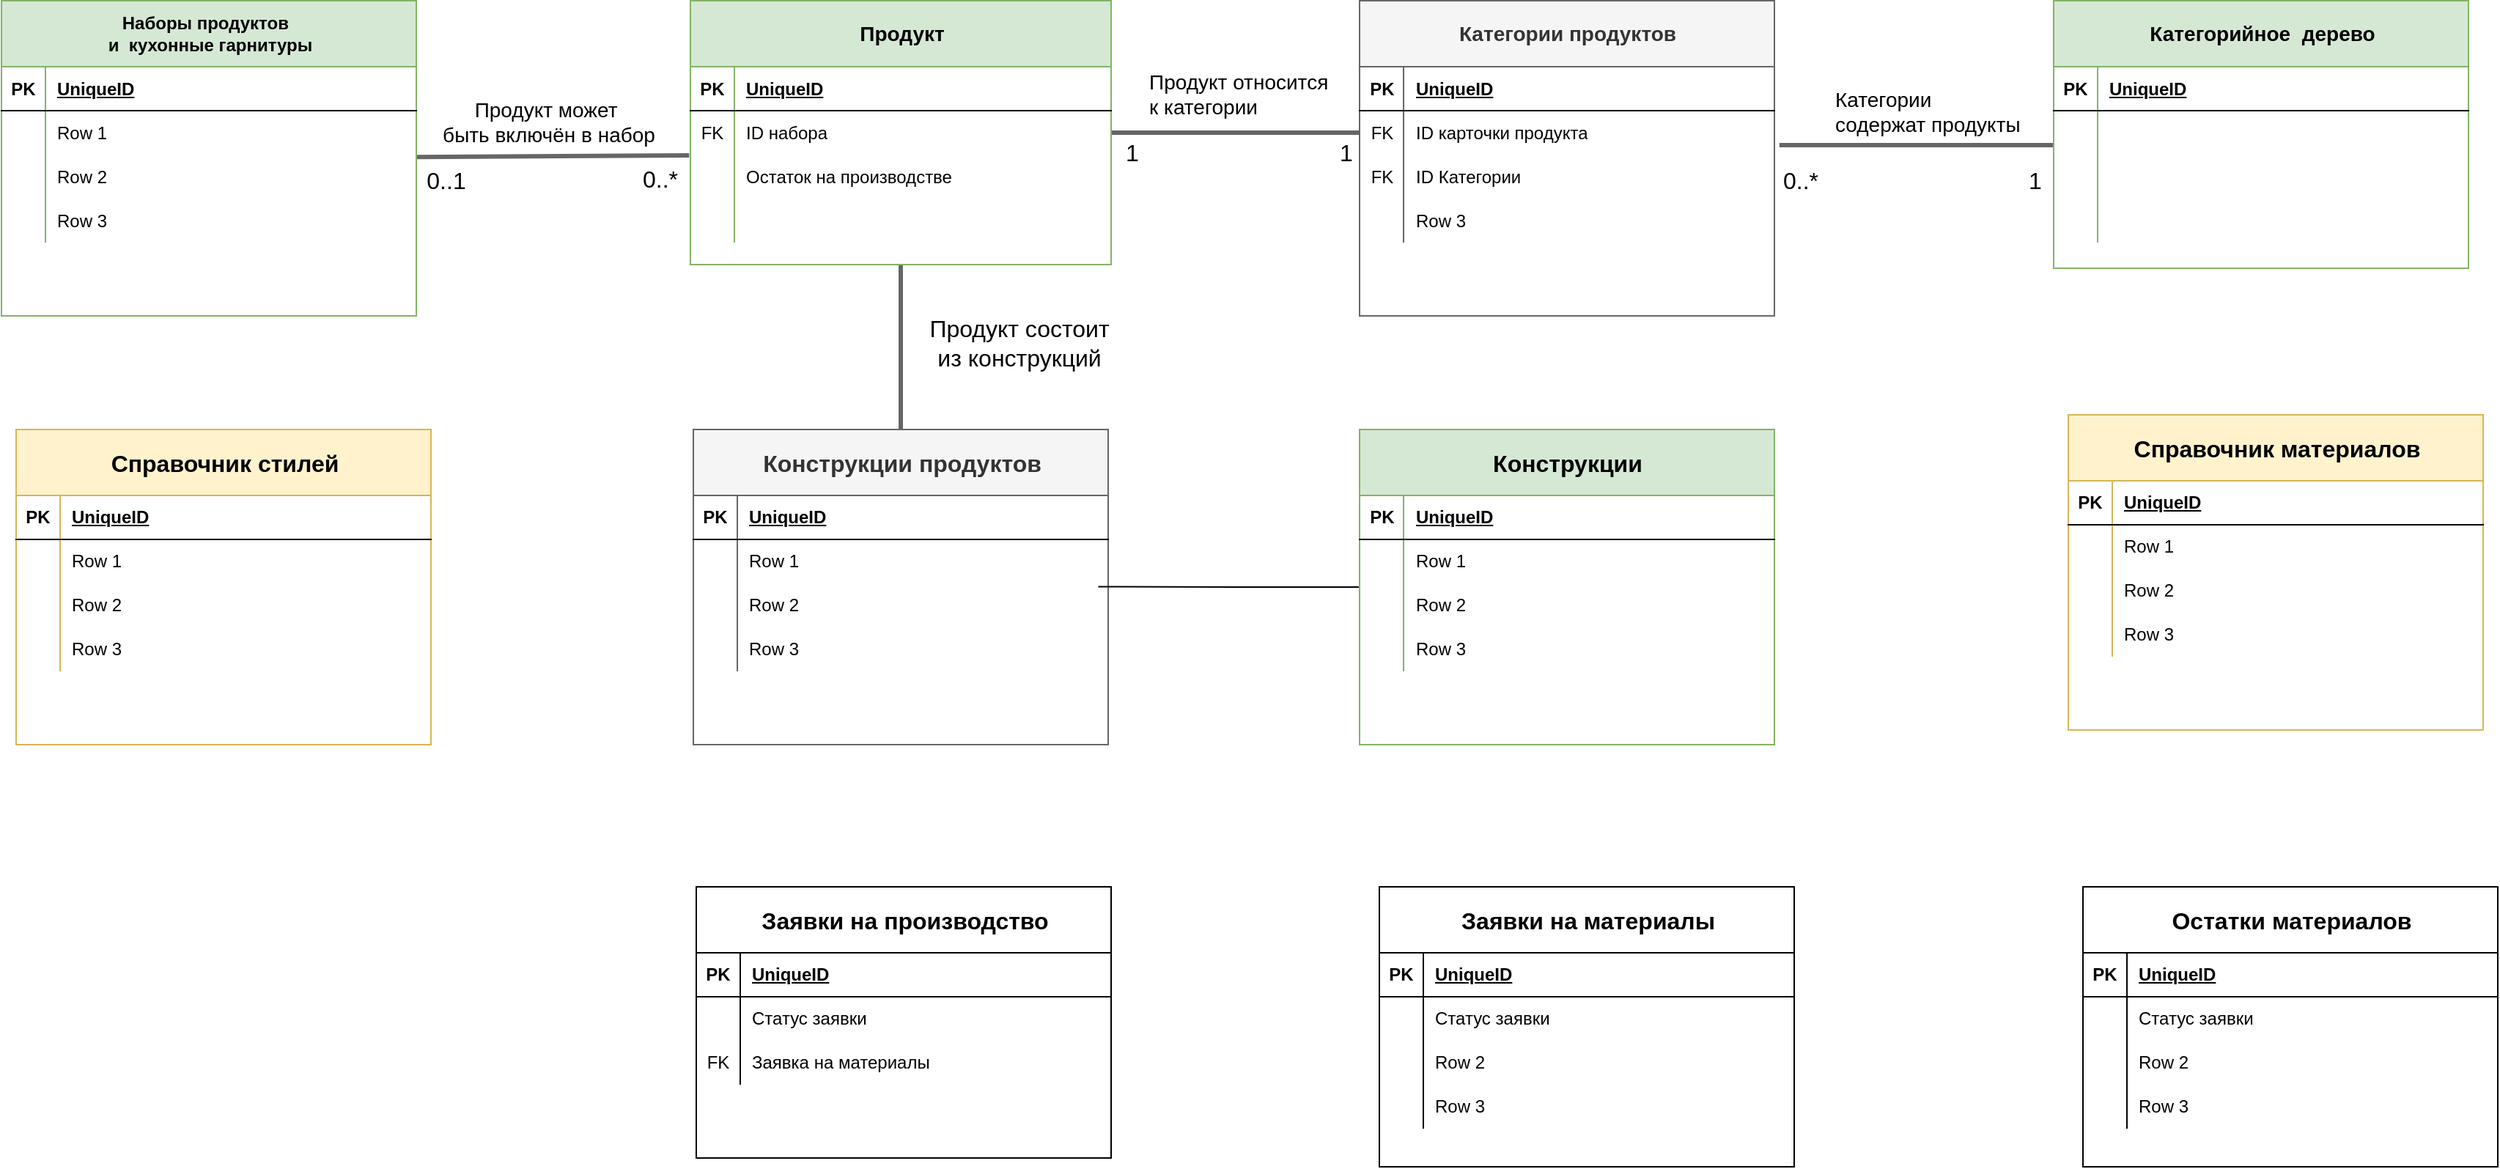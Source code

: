 <mxfile version="21.6.8" type="github">
  <diagram id="R2lEEEUBdFMjLlhIrx00" name="Page-1">
    <mxGraphModel dx="3457" dy="1396" grid="1" gridSize="10" guides="1" tooltips="1" connect="1" arrows="1" fold="1" page="1" pageScale="1" pageWidth="850" pageHeight="1100" math="0" shadow="0" extFonts="Permanent Marker^https://fonts.googleapis.com/css?family=Permanent+Marker">
      <root>
        <mxCell id="0" />
        <mxCell id="1" parent="0" />
        <mxCell id="FP4dU_uUfFyRTAYh6HJX-157" style="edgeStyle=orthogonalEdgeStyle;rounded=0;orthogonalLoop=1;jettySize=auto;html=1;entryX=0;entryY=0.5;entryDx=0;entryDy=0;strokeWidth=3;fillColor=#f5f5f5;strokeColor=#666666;endArrow=none;endFill=0;" edge="1" parent="1" source="FP4dU_uUfFyRTAYh6HJX-1" target="FP4dU_uUfFyRTAYh6HJX-70">
          <mxGeometry relative="1" as="geometry" />
        </mxCell>
        <mxCell id="FP4dU_uUfFyRTAYh6HJX-160" value="&lt;font style=&quot;font-size: 14px;&quot;&gt;Продукт относится&amp;nbsp;&lt;br&gt;к категории&lt;/font&gt;" style="edgeLabel;html=1;align=left;verticalAlign=middle;resizable=0;points=[];" vertex="1" connectable="0" parent="FP4dU_uUfFyRTAYh6HJX-157">
          <mxGeometry x="-0.288" y="4" relative="1" as="geometry">
            <mxPoint x="-37" y="-23" as="offset" />
          </mxGeometry>
        </mxCell>
        <mxCell id="FP4dU_uUfFyRTAYh6HJX-164" value="1" style="edgeLabel;html=1;align=center;verticalAlign=middle;resizable=0;points=[];fontSize=16;" vertex="1" connectable="0" parent="FP4dU_uUfFyRTAYh6HJX-157">
          <mxGeometry x="0.716" relative="1" as="geometry">
            <mxPoint x="14" y="13" as="offset" />
          </mxGeometry>
        </mxCell>
        <mxCell id="FP4dU_uUfFyRTAYh6HJX-165" value="1" style="edgeLabel;html=1;align=center;verticalAlign=middle;resizable=0;points=[];fontSize=16;" vertex="1" connectable="0" parent="FP4dU_uUfFyRTAYh6HJX-157">
          <mxGeometry x="-0.865" relative="1" as="geometry">
            <mxPoint x="2" y="13" as="offset" />
          </mxGeometry>
        </mxCell>
        <mxCell id="FP4dU_uUfFyRTAYh6HJX-163" style="edgeStyle=orthogonalEdgeStyle;rounded=0;orthogonalLoop=1;jettySize=auto;html=1;entryX=0.5;entryY=0;entryDx=0;entryDy=0;fillColor=#f5f5f5;strokeColor=#666666;strokeWidth=3;startArrow=none;startFill=0;endArrow=none;endFill=0;" edge="1" parent="1" source="FP4dU_uUfFyRTAYh6HJX-1" target="FP4dU_uUfFyRTAYh6HJX-79">
          <mxGeometry relative="1" as="geometry" />
        </mxCell>
        <mxCell id="FP4dU_uUfFyRTAYh6HJX-166" value="&lt;font style=&quot;font-size: 16px;&quot;&gt;Продукт состоит &lt;br&gt;из конструкций&lt;/font&gt;" style="edgeLabel;html=1;align=center;verticalAlign=middle;resizable=0;points=[];" vertex="1" connectable="0" parent="FP4dU_uUfFyRTAYh6HJX-163">
          <mxGeometry x="-0.067" y="2" relative="1" as="geometry">
            <mxPoint x="78" y="1" as="offset" />
          </mxGeometry>
        </mxCell>
        <mxCell id="FP4dU_uUfFyRTAYh6HJX-1" value="&lt;font style=&quot;font-size: 14px;&quot;&gt;Продукт&lt;/font&gt;" style="shape=table;startSize=45;container=1;collapsible=1;childLayout=tableLayout;fixedRows=1;rowLines=0;fontStyle=1;align=center;resizeLast=1;html=1;fillColor=#d5e8d4;strokeColor=#82b366;" vertex="1" parent="1">
          <mxGeometry x="100" y="37.5" width="287" height="180" as="geometry" />
        </mxCell>
        <mxCell id="FP4dU_uUfFyRTAYh6HJX-2" value="" style="shape=tableRow;horizontal=0;startSize=0;swimlaneHead=0;swimlaneBody=0;fillColor=none;collapsible=0;dropTarget=0;points=[[0,0.5],[1,0.5]];portConstraint=eastwest;top=0;left=0;right=0;bottom=1;" vertex="1" parent="FP4dU_uUfFyRTAYh6HJX-1">
          <mxGeometry y="45" width="287" height="30" as="geometry" />
        </mxCell>
        <mxCell id="FP4dU_uUfFyRTAYh6HJX-3" value="PK" style="shape=partialRectangle;connectable=0;fillColor=none;top=0;left=0;bottom=0;right=0;fontStyle=1;overflow=hidden;whiteSpace=wrap;html=1;" vertex="1" parent="FP4dU_uUfFyRTAYh6HJX-2">
          <mxGeometry width="30" height="30" as="geometry">
            <mxRectangle width="30" height="30" as="alternateBounds" />
          </mxGeometry>
        </mxCell>
        <mxCell id="FP4dU_uUfFyRTAYh6HJX-4" value="UniqueID" style="shape=partialRectangle;connectable=0;fillColor=none;top=0;left=0;bottom=0;right=0;align=left;spacingLeft=6;fontStyle=5;overflow=hidden;whiteSpace=wrap;html=1;" vertex="1" parent="FP4dU_uUfFyRTAYh6HJX-2">
          <mxGeometry x="30" width="257" height="30" as="geometry">
            <mxRectangle width="257" height="30" as="alternateBounds" />
          </mxGeometry>
        </mxCell>
        <mxCell id="FP4dU_uUfFyRTAYh6HJX-5" value="" style="shape=tableRow;horizontal=0;startSize=0;swimlaneHead=0;swimlaneBody=0;fillColor=none;collapsible=0;dropTarget=0;points=[[0,0.5],[1,0.5]];portConstraint=eastwest;top=0;left=0;right=0;bottom=0;" vertex="1" parent="FP4dU_uUfFyRTAYh6HJX-1">
          <mxGeometry y="75" width="287" height="30" as="geometry" />
        </mxCell>
        <mxCell id="FP4dU_uUfFyRTAYh6HJX-6" value="FK" style="shape=partialRectangle;connectable=0;fillColor=none;top=0;left=0;bottom=0;right=0;editable=1;overflow=hidden;whiteSpace=wrap;html=1;" vertex="1" parent="FP4dU_uUfFyRTAYh6HJX-5">
          <mxGeometry width="30" height="30" as="geometry">
            <mxRectangle width="30" height="30" as="alternateBounds" />
          </mxGeometry>
        </mxCell>
        <mxCell id="FP4dU_uUfFyRTAYh6HJX-7" value="ID набора" style="shape=partialRectangle;connectable=0;fillColor=none;top=0;left=0;bottom=0;right=0;align=left;spacingLeft=6;overflow=hidden;whiteSpace=wrap;html=1;" vertex="1" parent="FP4dU_uUfFyRTAYh6HJX-5">
          <mxGeometry x="30" width="257" height="30" as="geometry">
            <mxRectangle width="257" height="30" as="alternateBounds" />
          </mxGeometry>
        </mxCell>
        <mxCell id="FP4dU_uUfFyRTAYh6HJX-8" value="" style="shape=tableRow;horizontal=0;startSize=0;swimlaneHead=0;swimlaneBody=0;fillColor=none;collapsible=0;dropTarget=0;points=[[0,0.5],[1,0.5]];portConstraint=eastwest;top=0;left=0;right=0;bottom=0;" vertex="1" parent="FP4dU_uUfFyRTAYh6HJX-1">
          <mxGeometry y="105" width="287" height="30" as="geometry" />
        </mxCell>
        <mxCell id="FP4dU_uUfFyRTAYh6HJX-9" value="" style="shape=partialRectangle;connectable=0;fillColor=none;top=0;left=0;bottom=0;right=0;editable=1;overflow=hidden;whiteSpace=wrap;html=1;" vertex="1" parent="FP4dU_uUfFyRTAYh6HJX-8">
          <mxGeometry width="30" height="30" as="geometry">
            <mxRectangle width="30" height="30" as="alternateBounds" />
          </mxGeometry>
        </mxCell>
        <mxCell id="FP4dU_uUfFyRTAYh6HJX-10" value="Остаток на производстве" style="shape=partialRectangle;connectable=0;fillColor=none;top=0;left=0;bottom=0;right=0;align=left;spacingLeft=6;overflow=hidden;whiteSpace=wrap;html=1;" vertex="1" parent="FP4dU_uUfFyRTAYh6HJX-8">
          <mxGeometry x="30" width="257" height="30" as="geometry">
            <mxRectangle width="257" height="30" as="alternateBounds" />
          </mxGeometry>
        </mxCell>
        <mxCell id="FP4dU_uUfFyRTAYh6HJX-11" value="" style="shape=tableRow;horizontal=0;startSize=0;swimlaneHead=0;swimlaneBody=0;fillColor=none;collapsible=0;dropTarget=0;points=[[0,0.5],[1,0.5]];portConstraint=eastwest;top=0;left=0;right=0;bottom=0;" vertex="1" parent="FP4dU_uUfFyRTAYh6HJX-1">
          <mxGeometry y="135" width="287" height="30" as="geometry" />
        </mxCell>
        <mxCell id="FP4dU_uUfFyRTAYh6HJX-12" value="" style="shape=partialRectangle;connectable=0;fillColor=none;top=0;left=0;bottom=0;right=0;editable=1;overflow=hidden;whiteSpace=wrap;html=1;" vertex="1" parent="FP4dU_uUfFyRTAYh6HJX-11">
          <mxGeometry width="30" height="30" as="geometry">
            <mxRectangle width="30" height="30" as="alternateBounds" />
          </mxGeometry>
        </mxCell>
        <mxCell id="FP4dU_uUfFyRTAYh6HJX-13" value="" style="shape=partialRectangle;connectable=0;fillColor=none;top=0;left=0;bottom=0;right=0;align=left;spacingLeft=6;overflow=hidden;whiteSpace=wrap;html=1;" vertex="1" parent="FP4dU_uUfFyRTAYh6HJX-11">
          <mxGeometry x="30" width="257" height="30" as="geometry">
            <mxRectangle width="257" height="30" as="alternateBounds" />
          </mxGeometry>
        </mxCell>
        <mxCell id="FP4dU_uUfFyRTAYh6HJX-161" style="rounded=0;orthogonalLoop=1;jettySize=auto;html=1;entryX=-0.003;entryY=1.017;entryDx=0;entryDy=0;entryPerimeter=0;startArrow=none;startFill=0;endArrow=none;endFill=0;strokeWidth=3;fillColor=#f5f5f5;strokeColor=#666666;" edge="1" parent="1" source="FP4dU_uUfFyRTAYh6HJX-14" target="FP4dU_uUfFyRTAYh6HJX-5">
          <mxGeometry relative="1" as="geometry" />
        </mxCell>
        <mxCell id="FP4dU_uUfFyRTAYh6HJX-162" value="&lt;font style=&quot;font-size: 14px;&quot;&gt;Продукт может&amp;nbsp;&lt;br&gt;быть включён в набор&lt;/font&gt;" style="edgeLabel;html=1;align=center;verticalAlign=middle;resizable=0;points=[];" vertex="1" connectable="0" parent="FP4dU_uUfFyRTAYh6HJX-161">
          <mxGeometry x="-0.142" y="2" relative="1" as="geometry">
            <mxPoint x="10" y="-22" as="offset" />
          </mxGeometry>
        </mxCell>
        <mxCell id="FP4dU_uUfFyRTAYh6HJX-167" value="&lt;font style=&quot;font-size: 16px;&quot;&gt;0..*&lt;/font&gt;" style="edgeLabel;html=1;align=center;verticalAlign=middle;resizable=0;points=[];" vertex="1" connectable="0" parent="FP4dU_uUfFyRTAYh6HJX-161">
          <mxGeometry x="0.805" y="-2" relative="1" as="geometry">
            <mxPoint x="-2" y="14" as="offset" />
          </mxGeometry>
        </mxCell>
        <mxCell id="FP4dU_uUfFyRTAYh6HJX-168" value="0..1" style="edgeLabel;html=1;align=center;verticalAlign=middle;resizable=0;points=[];fontSize=16;" vertex="1" connectable="0" parent="FP4dU_uUfFyRTAYh6HJX-161">
          <mxGeometry x="-0.828" y="-2" relative="1" as="geometry">
            <mxPoint x="4" y="14" as="offset" />
          </mxGeometry>
        </mxCell>
        <mxCell id="FP4dU_uUfFyRTAYh6HJX-14" value="&lt;font style=&quot;font-size: 12px;&quot;&gt;Наборы продуктов&amp;nbsp;&amp;nbsp;&lt;br&gt;и&amp;nbsp; кухонные гарнитуры&lt;/font&gt;" style="shape=table;startSize=45;container=1;collapsible=1;childLayout=tableLayout;fixedRows=1;rowLines=0;fontStyle=1;align=center;resizeLast=1;html=1;fillColor=#d5e8d4;strokeColor=#82b366;" vertex="1" parent="1">
          <mxGeometry x="-370" y="37.5" width="283" height="215" as="geometry" />
        </mxCell>
        <mxCell id="FP4dU_uUfFyRTAYh6HJX-15" value="" style="shape=tableRow;horizontal=0;startSize=0;swimlaneHead=0;swimlaneBody=0;fillColor=none;collapsible=0;dropTarget=0;points=[[0,0.5],[1,0.5]];portConstraint=eastwest;top=0;left=0;right=0;bottom=1;" vertex="1" parent="FP4dU_uUfFyRTAYh6HJX-14">
          <mxGeometry y="45" width="283" height="30" as="geometry" />
        </mxCell>
        <mxCell id="FP4dU_uUfFyRTAYh6HJX-16" value="PK" style="shape=partialRectangle;connectable=0;fillColor=none;top=0;left=0;bottom=0;right=0;fontStyle=1;overflow=hidden;whiteSpace=wrap;html=1;" vertex="1" parent="FP4dU_uUfFyRTAYh6HJX-15">
          <mxGeometry width="30" height="30" as="geometry">
            <mxRectangle width="30" height="30" as="alternateBounds" />
          </mxGeometry>
        </mxCell>
        <mxCell id="FP4dU_uUfFyRTAYh6HJX-17" value="UniqueID" style="shape=partialRectangle;connectable=0;fillColor=none;top=0;left=0;bottom=0;right=0;align=left;spacingLeft=6;fontStyle=5;overflow=hidden;whiteSpace=wrap;html=1;" vertex="1" parent="FP4dU_uUfFyRTAYh6HJX-15">
          <mxGeometry x="30" width="253" height="30" as="geometry">
            <mxRectangle width="253" height="30" as="alternateBounds" />
          </mxGeometry>
        </mxCell>
        <mxCell id="FP4dU_uUfFyRTAYh6HJX-18" value="" style="shape=tableRow;horizontal=0;startSize=0;swimlaneHead=0;swimlaneBody=0;fillColor=none;collapsible=0;dropTarget=0;points=[[0,0.5],[1,0.5]];portConstraint=eastwest;top=0;left=0;right=0;bottom=0;" vertex="1" parent="FP4dU_uUfFyRTAYh6HJX-14">
          <mxGeometry y="75" width="283" height="30" as="geometry" />
        </mxCell>
        <mxCell id="FP4dU_uUfFyRTAYh6HJX-19" value="" style="shape=partialRectangle;connectable=0;fillColor=none;top=0;left=0;bottom=0;right=0;editable=1;overflow=hidden;whiteSpace=wrap;html=1;" vertex="1" parent="FP4dU_uUfFyRTAYh6HJX-18">
          <mxGeometry width="30" height="30" as="geometry">
            <mxRectangle width="30" height="30" as="alternateBounds" />
          </mxGeometry>
        </mxCell>
        <mxCell id="FP4dU_uUfFyRTAYh6HJX-20" value="Row 1" style="shape=partialRectangle;connectable=0;fillColor=none;top=0;left=0;bottom=0;right=0;align=left;spacingLeft=6;overflow=hidden;whiteSpace=wrap;html=1;" vertex="1" parent="FP4dU_uUfFyRTAYh6HJX-18">
          <mxGeometry x="30" width="253" height="30" as="geometry">
            <mxRectangle width="253" height="30" as="alternateBounds" />
          </mxGeometry>
        </mxCell>
        <mxCell id="FP4dU_uUfFyRTAYh6HJX-21" value="" style="shape=tableRow;horizontal=0;startSize=0;swimlaneHead=0;swimlaneBody=0;fillColor=none;collapsible=0;dropTarget=0;points=[[0,0.5],[1,0.5]];portConstraint=eastwest;top=0;left=0;right=0;bottom=0;" vertex="1" parent="FP4dU_uUfFyRTAYh6HJX-14">
          <mxGeometry y="105" width="283" height="30" as="geometry" />
        </mxCell>
        <mxCell id="FP4dU_uUfFyRTAYh6HJX-22" value="" style="shape=partialRectangle;connectable=0;fillColor=none;top=0;left=0;bottom=0;right=0;editable=1;overflow=hidden;whiteSpace=wrap;html=1;" vertex="1" parent="FP4dU_uUfFyRTAYh6HJX-21">
          <mxGeometry width="30" height="30" as="geometry">
            <mxRectangle width="30" height="30" as="alternateBounds" />
          </mxGeometry>
        </mxCell>
        <mxCell id="FP4dU_uUfFyRTAYh6HJX-23" value="Row 2" style="shape=partialRectangle;connectable=0;fillColor=none;top=0;left=0;bottom=0;right=0;align=left;spacingLeft=6;overflow=hidden;whiteSpace=wrap;html=1;" vertex="1" parent="FP4dU_uUfFyRTAYh6HJX-21">
          <mxGeometry x="30" width="253" height="30" as="geometry">
            <mxRectangle width="253" height="30" as="alternateBounds" />
          </mxGeometry>
        </mxCell>
        <mxCell id="FP4dU_uUfFyRTAYh6HJX-24" value="" style="shape=tableRow;horizontal=0;startSize=0;swimlaneHead=0;swimlaneBody=0;fillColor=none;collapsible=0;dropTarget=0;points=[[0,0.5],[1,0.5]];portConstraint=eastwest;top=0;left=0;right=0;bottom=0;" vertex="1" parent="FP4dU_uUfFyRTAYh6HJX-14">
          <mxGeometry y="135" width="283" height="30" as="geometry" />
        </mxCell>
        <mxCell id="FP4dU_uUfFyRTAYh6HJX-25" value="" style="shape=partialRectangle;connectable=0;fillColor=none;top=0;left=0;bottom=0;right=0;editable=1;overflow=hidden;whiteSpace=wrap;html=1;" vertex="1" parent="FP4dU_uUfFyRTAYh6HJX-24">
          <mxGeometry width="30" height="30" as="geometry">
            <mxRectangle width="30" height="30" as="alternateBounds" />
          </mxGeometry>
        </mxCell>
        <mxCell id="FP4dU_uUfFyRTAYh6HJX-26" value="Row 3" style="shape=partialRectangle;connectable=0;fillColor=none;top=0;left=0;bottom=0;right=0;align=left;spacingLeft=6;overflow=hidden;whiteSpace=wrap;html=1;" vertex="1" parent="FP4dU_uUfFyRTAYh6HJX-24">
          <mxGeometry x="30" width="253" height="30" as="geometry">
            <mxRectangle width="253" height="30" as="alternateBounds" />
          </mxGeometry>
        </mxCell>
        <mxCell id="FP4dU_uUfFyRTAYh6HJX-40" value="&lt;span style=&quot;font-size: 16px;&quot;&gt;Справочник стилей&lt;/span&gt;" style="shape=table;startSize=45;container=1;collapsible=1;childLayout=tableLayout;fixedRows=1;rowLines=0;fontStyle=1;align=center;resizeLast=1;html=1;fillColor=#fff2cc;strokeColor=#d6b656;" vertex="1" parent="1">
          <mxGeometry x="-360" y="330" width="283" height="215" as="geometry" />
        </mxCell>
        <mxCell id="FP4dU_uUfFyRTAYh6HJX-41" value="" style="shape=tableRow;horizontal=0;startSize=0;swimlaneHead=0;swimlaneBody=0;fillColor=none;collapsible=0;dropTarget=0;points=[[0,0.5],[1,0.5]];portConstraint=eastwest;top=0;left=0;right=0;bottom=1;" vertex="1" parent="FP4dU_uUfFyRTAYh6HJX-40">
          <mxGeometry y="45" width="283" height="30" as="geometry" />
        </mxCell>
        <mxCell id="FP4dU_uUfFyRTAYh6HJX-42" value="PK" style="shape=partialRectangle;connectable=0;fillColor=none;top=0;left=0;bottom=0;right=0;fontStyle=1;overflow=hidden;whiteSpace=wrap;html=1;" vertex="1" parent="FP4dU_uUfFyRTAYh6HJX-41">
          <mxGeometry width="30" height="30" as="geometry">
            <mxRectangle width="30" height="30" as="alternateBounds" />
          </mxGeometry>
        </mxCell>
        <mxCell id="FP4dU_uUfFyRTAYh6HJX-43" value="UniqueID" style="shape=partialRectangle;connectable=0;fillColor=none;top=0;left=0;bottom=0;right=0;align=left;spacingLeft=6;fontStyle=5;overflow=hidden;whiteSpace=wrap;html=1;" vertex="1" parent="FP4dU_uUfFyRTAYh6HJX-41">
          <mxGeometry x="30" width="253" height="30" as="geometry">
            <mxRectangle width="253" height="30" as="alternateBounds" />
          </mxGeometry>
        </mxCell>
        <mxCell id="FP4dU_uUfFyRTAYh6HJX-44" value="" style="shape=tableRow;horizontal=0;startSize=0;swimlaneHead=0;swimlaneBody=0;fillColor=none;collapsible=0;dropTarget=0;points=[[0,0.5],[1,0.5]];portConstraint=eastwest;top=0;left=0;right=0;bottom=0;" vertex="1" parent="FP4dU_uUfFyRTAYh6HJX-40">
          <mxGeometry y="75" width="283" height="30" as="geometry" />
        </mxCell>
        <mxCell id="FP4dU_uUfFyRTAYh6HJX-45" value="" style="shape=partialRectangle;connectable=0;fillColor=none;top=0;left=0;bottom=0;right=0;editable=1;overflow=hidden;whiteSpace=wrap;html=1;" vertex="1" parent="FP4dU_uUfFyRTAYh6HJX-44">
          <mxGeometry width="30" height="30" as="geometry">
            <mxRectangle width="30" height="30" as="alternateBounds" />
          </mxGeometry>
        </mxCell>
        <mxCell id="FP4dU_uUfFyRTAYh6HJX-46" value="Row 1" style="shape=partialRectangle;connectable=0;fillColor=none;top=0;left=0;bottom=0;right=0;align=left;spacingLeft=6;overflow=hidden;whiteSpace=wrap;html=1;" vertex="1" parent="FP4dU_uUfFyRTAYh6HJX-44">
          <mxGeometry x="30" width="253" height="30" as="geometry">
            <mxRectangle width="253" height="30" as="alternateBounds" />
          </mxGeometry>
        </mxCell>
        <mxCell id="FP4dU_uUfFyRTAYh6HJX-47" value="" style="shape=tableRow;horizontal=0;startSize=0;swimlaneHead=0;swimlaneBody=0;fillColor=none;collapsible=0;dropTarget=0;points=[[0,0.5],[1,0.5]];portConstraint=eastwest;top=0;left=0;right=0;bottom=0;" vertex="1" parent="FP4dU_uUfFyRTAYh6HJX-40">
          <mxGeometry y="105" width="283" height="30" as="geometry" />
        </mxCell>
        <mxCell id="FP4dU_uUfFyRTAYh6HJX-48" value="" style="shape=partialRectangle;connectable=0;fillColor=none;top=0;left=0;bottom=0;right=0;editable=1;overflow=hidden;whiteSpace=wrap;html=1;" vertex="1" parent="FP4dU_uUfFyRTAYh6HJX-47">
          <mxGeometry width="30" height="30" as="geometry">
            <mxRectangle width="30" height="30" as="alternateBounds" />
          </mxGeometry>
        </mxCell>
        <mxCell id="FP4dU_uUfFyRTAYh6HJX-49" value="Row 2" style="shape=partialRectangle;connectable=0;fillColor=none;top=0;left=0;bottom=0;right=0;align=left;spacingLeft=6;overflow=hidden;whiteSpace=wrap;html=1;" vertex="1" parent="FP4dU_uUfFyRTAYh6HJX-47">
          <mxGeometry x="30" width="253" height="30" as="geometry">
            <mxRectangle width="253" height="30" as="alternateBounds" />
          </mxGeometry>
        </mxCell>
        <mxCell id="FP4dU_uUfFyRTAYh6HJX-50" value="" style="shape=tableRow;horizontal=0;startSize=0;swimlaneHead=0;swimlaneBody=0;fillColor=none;collapsible=0;dropTarget=0;points=[[0,0.5],[1,0.5]];portConstraint=eastwest;top=0;left=0;right=0;bottom=0;" vertex="1" parent="FP4dU_uUfFyRTAYh6HJX-40">
          <mxGeometry y="135" width="283" height="30" as="geometry" />
        </mxCell>
        <mxCell id="FP4dU_uUfFyRTAYh6HJX-51" value="" style="shape=partialRectangle;connectable=0;fillColor=none;top=0;left=0;bottom=0;right=0;editable=1;overflow=hidden;whiteSpace=wrap;html=1;" vertex="1" parent="FP4dU_uUfFyRTAYh6HJX-50">
          <mxGeometry width="30" height="30" as="geometry">
            <mxRectangle width="30" height="30" as="alternateBounds" />
          </mxGeometry>
        </mxCell>
        <mxCell id="FP4dU_uUfFyRTAYh6HJX-52" value="Row 3" style="shape=partialRectangle;connectable=0;fillColor=none;top=0;left=0;bottom=0;right=0;align=left;spacingLeft=6;overflow=hidden;whiteSpace=wrap;html=1;" vertex="1" parent="FP4dU_uUfFyRTAYh6HJX-50">
          <mxGeometry x="30" width="253" height="30" as="geometry">
            <mxRectangle width="253" height="30" as="alternateBounds" />
          </mxGeometry>
        </mxCell>
        <mxCell id="FP4dU_uUfFyRTAYh6HJX-158" style="edgeStyle=orthogonalEdgeStyle;rounded=0;orthogonalLoop=1;jettySize=auto;html=1;entryX=1.012;entryY=0.783;entryDx=0;entryDy=0;entryPerimeter=0;strokeWidth=3;fillColor=#f5f5f5;strokeColor=#666666;endArrow=none;endFill=0;" edge="1" parent="1" source="FP4dU_uUfFyRTAYh6HJX-53" target="FP4dU_uUfFyRTAYh6HJX-70">
          <mxGeometry relative="1" as="geometry">
            <Array as="points">
              <mxPoint x="980" y="136" />
              <mxPoint x="980" y="136" />
            </Array>
          </mxGeometry>
        </mxCell>
        <mxCell id="FP4dU_uUfFyRTAYh6HJX-159" value="&lt;font style=&quot;font-size: 14px;&quot;&gt;Категории &lt;br&gt;содержат продукты&lt;/font&gt;" style="edgeLabel;html=1;align=left;verticalAlign=middle;resizable=0;points=[];" vertex="1" connectable="0" parent="FP4dU_uUfFyRTAYh6HJX-158">
          <mxGeometry x="0.161" y="-2" relative="1" as="geometry">
            <mxPoint x="-43" y="-21" as="offset" />
          </mxGeometry>
        </mxCell>
        <mxCell id="FP4dU_uUfFyRTAYh6HJX-169" value="0..*" style="edgeLabel;html=1;align=center;verticalAlign=middle;resizable=0;points=[];fontSize=16;" vertex="1" connectable="0" parent="FP4dU_uUfFyRTAYh6HJX-158">
          <mxGeometry x="0.878" relative="1" as="geometry">
            <mxPoint x="2" y="24" as="offset" />
          </mxGeometry>
        </mxCell>
        <mxCell id="FP4dU_uUfFyRTAYh6HJX-170" value="1" style="edgeLabel;html=1;align=center;verticalAlign=middle;resizable=0;points=[];fontSize=16;" vertex="1" connectable="0" parent="FP4dU_uUfFyRTAYh6HJX-158">
          <mxGeometry x="-0.773" relative="1" as="geometry">
            <mxPoint x="8" y="24" as="offset" />
          </mxGeometry>
        </mxCell>
        <mxCell id="FP4dU_uUfFyRTAYh6HJX-53" value="&lt;font style=&quot;font-size: 14px;&quot;&gt;Категорийное&amp;nbsp;&amp;nbsp;дерево&lt;/font&gt;" style="shape=table;startSize=45;container=1;collapsible=1;childLayout=tableLayout;fixedRows=1;rowLines=0;fontStyle=1;align=center;resizeLast=1;html=1;fillColor=#d5e8d4;strokeColor=#82b366;" vertex="1" parent="1">
          <mxGeometry x="1030" y="37.5" width="283" height="182.5" as="geometry" />
        </mxCell>
        <mxCell id="FP4dU_uUfFyRTAYh6HJX-54" value="" style="shape=tableRow;horizontal=0;startSize=0;swimlaneHead=0;swimlaneBody=0;fillColor=none;collapsible=0;dropTarget=0;points=[[0,0.5],[1,0.5]];portConstraint=eastwest;top=0;left=0;right=0;bottom=1;" vertex="1" parent="FP4dU_uUfFyRTAYh6HJX-53">
          <mxGeometry y="45" width="283" height="30" as="geometry" />
        </mxCell>
        <mxCell id="FP4dU_uUfFyRTAYh6HJX-55" value="PK" style="shape=partialRectangle;connectable=0;fillColor=none;top=0;left=0;bottom=0;right=0;fontStyle=1;overflow=hidden;whiteSpace=wrap;html=1;" vertex="1" parent="FP4dU_uUfFyRTAYh6HJX-54">
          <mxGeometry width="30" height="30" as="geometry">
            <mxRectangle width="30" height="30" as="alternateBounds" />
          </mxGeometry>
        </mxCell>
        <mxCell id="FP4dU_uUfFyRTAYh6HJX-56" value="UniqueID" style="shape=partialRectangle;connectable=0;fillColor=none;top=0;left=0;bottom=0;right=0;align=left;spacingLeft=6;fontStyle=5;overflow=hidden;whiteSpace=wrap;html=1;" vertex="1" parent="FP4dU_uUfFyRTAYh6HJX-54">
          <mxGeometry x="30" width="253" height="30" as="geometry">
            <mxRectangle width="253" height="30" as="alternateBounds" />
          </mxGeometry>
        </mxCell>
        <mxCell id="FP4dU_uUfFyRTAYh6HJX-57" value="" style="shape=tableRow;horizontal=0;startSize=0;swimlaneHead=0;swimlaneBody=0;fillColor=none;collapsible=0;dropTarget=0;points=[[0,0.5],[1,0.5]];portConstraint=eastwest;top=0;left=0;right=0;bottom=0;" vertex="1" parent="FP4dU_uUfFyRTAYh6HJX-53">
          <mxGeometry y="75" width="283" height="30" as="geometry" />
        </mxCell>
        <mxCell id="FP4dU_uUfFyRTAYh6HJX-58" value="" style="shape=partialRectangle;connectable=0;fillColor=none;top=0;left=0;bottom=0;right=0;editable=1;overflow=hidden;whiteSpace=wrap;html=1;" vertex="1" parent="FP4dU_uUfFyRTAYh6HJX-57">
          <mxGeometry width="30" height="30" as="geometry">
            <mxRectangle width="30" height="30" as="alternateBounds" />
          </mxGeometry>
        </mxCell>
        <mxCell id="FP4dU_uUfFyRTAYh6HJX-59" value="" style="shape=partialRectangle;connectable=0;fillColor=none;top=0;left=0;bottom=0;right=0;align=left;spacingLeft=6;overflow=hidden;whiteSpace=wrap;html=1;" vertex="1" parent="FP4dU_uUfFyRTAYh6HJX-57">
          <mxGeometry x="30" width="253" height="30" as="geometry">
            <mxRectangle width="253" height="30" as="alternateBounds" />
          </mxGeometry>
        </mxCell>
        <mxCell id="FP4dU_uUfFyRTAYh6HJX-60" value="" style="shape=tableRow;horizontal=0;startSize=0;swimlaneHead=0;swimlaneBody=0;fillColor=none;collapsible=0;dropTarget=0;points=[[0,0.5],[1,0.5]];portConstraint=eastwest;top=0;left=0;right=0;bottom=0;" vertex="1" parent="FP4dU_uUfFyRTAYh6HJX-53">
          <mxGeometry y="105" width="283" height="30" as="geometry" />
        </mxCell>
        <mxCell id="FP4dU_uUfFyRTAYh6HJX-61" value="" style="shape=partialRectangle;connectable=0;fillColor=none;top=0;left=0;bottom=0;right=0;editable=1;overflow=hidden;whiteSpace=wrap;html=1;" vertex="1" parent="FP4dU_uUfFyRTAYh6HJX-60">
          <mxGeometry width="30" height="30" as="geometry">
            <mxRectangle width="30" height="30" as="alternateBounds" />
          </mxGeometry>
        </mxCell>
        <mxCell id="FP4dU_uUfFyRTAYh6HJX-62" value="" style="shape=partialRectangle;connectable=0;fillColor=none;top=0;left=0;bottom=0;right=0;align=left;spacingLeft=6;overflow=hidden;whiteSpace=wrap;html=1;" vertex="1" parent="FP4dU_uUfFyRTAYh6HJX-60">
          <mxGeometry x="30" width="253" height="30" as="geometry">
            <mxRectangle width="253" height="30" as="alternateBounds" />
          </mxGeometry>
        </mxCell>
        <mxCell id="FP4dU_uUfFyRTAYh6HJX-63" value="" style="shape=tableRow;horizontal=0;startSize=0;swimlaneHead=0;swimlaneBody=0;fillColor=none;collapsible=0;dropTarget=0;points=[[0,0.5],[1,0.5]];portConstraint=eastwest;top=0;left=0;right=0;bottom=0;" vertex="1" parent="FP4dU_uUfFyRTAYh6HJX-53">
          <mxGeometry y="135" width="283" height="30" as="geometry" />
        </mxCell>
        <mxCell id="FP4dU_uUfFyRTAYh6HJX-64" value="" style="shape=partialRectangle;connectable=0;fillColor=none;top=0;left=0;bottom=0;right=0;editable=1;overflow=hidden;whiteSpace=wrap;html=1;" vertex="1" parent="FP4dU_uUfFyRTAYh6HJX-63">
          <mxGeometry width="30" height="30" as="geometry">
            <mxRectangle width="30" height="30" as="alternateBounds" />
          </mxGeometry>
        </mxCell>
        <mxCell id="FP4dU_uUfFyRTAYh6HJX-65" value="" style="shape=partialRectangle;connectable=0;fillColor=none;top=0;left=0;bottom=0;right=0;align=left;spacingLeft=6;overflow=hidden;whiteSpace=wrap;html=1;" vertex="1" parent="FP4dU_uUfFyRTAYh6HJX-63">
          <mxGeometry x="30" width="253" height="30" as="geometry">
            <mxRectangle width="253" height="30" as="alternateBounds" />
          </mxGeometry>
        </mxCell>
        <mxCell id="FP4dU_uUfFyRTAYh6HJX-66" value="&lt;font style=&quot;font-size: 14px;&quot;&gt;Категории продуктов&lt;/font&gt;" style="shape=table;startSize=45;container=1;collapsible=1;childLayout=tableLayout;fixedRows=1;rowLines=0;fontStyle=1;align=center;resizeLast=1;html=1;fillColor=#f5f5f5;fontColor=#333333;strokeColor=#666666;" vertex="1" parent="1">
          <mxGeometry x="556.5" y="37.5" width="283" height="215" as="geometry" />
        </mxCell>
        <mxCell id="FP4dU_uUfFyRTAYh6HJX-67" value="" style="shape=tableRow;horizontal=0;startSize=0;swimlaneHead=0;swimlaneBody=0;fillColor=none;collapsible=0;dropTarget=0;points=[[0,0.5],[1,0.5]];portConstraint=eastwest;top=0;left=0;right=0;bottom=1;" vertex="1" parent="FP4dU_uUfFyRTAYh6HJX-66">
          <mxGeometry y="45" width="283" height="30" as="geometry" />
        </mxCell>
        <mxCell id="FP4dU_uUfFyRTAYh6HJX-68" value="PK" style="shape=partialRectangle;connectable=0;fillColor=none;top=0;left=0;bottom=0;right=0;fontStyle=1;overflow=hidden;whiteSpace=wrap;html=1;" vertex="1" parent="FP4dU_uUfFyRTAYh6HJX-67">
          <mxGeometry width="30" height="30" as="geometry">
            <mxRectangle width="30" height="30" as="alternateBounds" />
          </mxGeometry>
        </mxCell>
        <mxCell id="FP4dU_uUfFyRTAYh6HJX-69" value="UniqueID" style="shape=partialRectangle;connectable=0;fillColor=none;top=0;left=0;bottom=0;right=0;align=left;spacingLeft=6;fontStyle=5;overflow=hidden;whiteSpace=wrap;html=1;" vertex="1" parent="FP4dU_uUfFyRTAYh6HJX-67">
          <mxGeometry x="30" width="253" height="30" as="geometry">
            <mxRectangle width="253" height="30" as="alternateBounds" />
          </mxGeometry>
        </mxCell>
        <mxCell id="FP4dU_uUfFyRTAYh6HJX-70" value="" style="shape=tableRow;horizontal=0;startSize=0;swimlaneHead=0;swimlaneBody=0;fillColor=none;collapsible=0;dropTarget=0;points=[[0,0.5],[1,0.5]];portConstraint=eastwest;top=0;left=0;right=0;bottom=0;" vertex="1" parent="FP4dU_uUfFyRTAYh6HJX-66">
          <mxGeometry y="75" width="283" height="30" as="geometry" />
        </mxCell>
        <mxCell id="FP4dU_uUfFyRTAYh6HJX-71" value="FK" style="shape=partialRectangle;connectable=0;fillColor=none;top=0;left=0;bottom=0;right=0;editable=1;overflow=hidden;whiteSpace=wrap;html=1;" vertex="1" parent="FP4dU_uUfFyRTAYh6HJX-70">
          <mxGeometry width="30" height="30" as="geometry">
            <mxRectangle width="30" height="30" as="alternateBounds" />
          </mxGeometry>
        </mxCell>
        <mxCell id="FP4dU_uUfFyRTAYh6HJX-72" value="ID карточки продукта" style="shape=partialRectangle;connectable=0;fillColor=none;top=0;left=0;bottom=0;right=0;align=left;spacingLeft=6;overflow=hidden;whiteSpace=wrap;html=1;" vertex="1" parent="FP4dU_uUfFyRTAYh6HJX-70">
          <mxGeometry x="30" width="253" height="30" as="geometry">
            <mxRectangle width="253" height="30" as="alternateBounds" />
          </mxGeometry>
        </mxCell>
        <mxCell id="FP4dU_uUfFyRTAYh6HJX-73" value="" style="shape=tableRow;horizontal=0;startSize=0;swimlaneHead=0;swimlaneBody=0;fillColor=none;collapsible=0;dropTarget=0;points=[[0,0.5],[1,0.5]];portConstraint=eastwest;top=0;left=0;right=0;bottom=0;" vertex="1" parent="FP4dU_uUfFyRTAYh6HJX-66">
          <mxGeometry y="105" width="283" height="30" as="geometry" />
        </mxCell>
        <mxCell id="FP4dU_uUfFyRTAYh6HJX-74" value="FK" style="shape=partialRectangle;connectable=0;fillColor=none;top=0;left=0;bottom=0;right=0;editable=1;overflow=hidden;whiteSpace=wrap;html=1;" vertex="1" parent="FP4dU_uUfFyRTAYh6HJX-73">
          <mxGeometry width="30" height="30" as="geometry">
            <mxRectangle width="30" height="30" as="alternateBounds" />
          </mxGeometry>
        </mxCell>
        <mxCell id="FP4dU_uUfFyRTAYh6HJX-75" value="ID Категории" style="shape=partialRectangle;connectable=0;fillColor=none;top=0;left=0;bottom=0;right=0;align=left;spacingLeft=6;overflow=hidden;whiteSpace=wrap;html=1;" vertex="1" parent="FP4dU_uUfFyRTAYh6HJX-73">
          <mxGeometry x="30" width="253" height="30" as="geometry">
            <mxRectangle width="253" height="30" as="alternateBounds" />
          </mxGeometry>
        </mxCell>
        <mxCell id="FP4dU_uUfFyRTAYh6HJX-76" value="" style="shape=tableRow;horizontal=0;startSize=0;swimlaneHead=0;swimlaneBody=0;fillColor=none;collapsible=0;dropTarget=0;points=[[0,0.5],[1,0.5]];portConstraint=eastwest;top=0;left=0;right=0;bottom=0;" vertex="1" parent="FP4dU_uUfFyRTAYh6HJX-66">
          <mxGeometry y="135" width="283" height="30" as="geometry" />
        </mxCell>
        <mxCell id="FP4dU_uUfFyRTAYh6HJX-77" value="" style="shape=partialRectangle;connectable=0;fillColor=none;top=0;left=0;bottom=0;right=0;editable=1;overflow=hidden;whiteSpace=wrap;html=1;" vertex="1" parent="FP4dU_uUfFyRTAYh6HJX-76">
          <mxGeometry width="30" height="30" as="geometry">
            <mxRectangle width="30" height="30" as="alternateBounds" />
          </mxGeometry>
        </mxCell>
        <mxCell id="FP4dU_uUfFyRTAYh6HJX-78" value="Row 3" style="shape=partialRectangle;connectable=0;fillColor=none;top=0;left=0;bottom=0;right=0;align=left;spacingLeft=6;overflow=hidden;whiteSpace=wrap;html=1;" vertex="1" parent="FP4dU_uUfFyRTAYh6HJX-76">
          <mxGeometry x="30" width="253" height="30" as="geometry">
            <mxRectangle width="253" height="30" as="alternateBounds" />
          </mxGeometry>
        </mxCell>
        <mxCell id="FP4dU_uUfFyRTAYh6HJX-79" value="&lt;span style=&quot;font-size: 16px;&quot;&gt;Конструкции продуктов&lt;/span&gt;" style="shape=table;startSize=45;container=1;collapsible=1;childLayout=tableLayout;fixedRows=1;rowLines=0;fontStyle=1;align=center;resizeLast=1;html=1;fillColor=#f5f5f5;fontColor=#333333;strokeColor=#666666;" vertex="1" parent="1">
          <mxGeometry x="102" y="330" width="283" height="215" as="geometry" />
        </mxCell>
        <mxCell id="FP4dU_uUfFyRTAYh6HJX-80" value="" style="shape=tableRow;horizontal=0;startSize=0;swimlaneHead=0;swimlaneBody=0;fillColor=none;collapsible=0;dropTarget=0;points=[[0,0.5],[1,0.5]];portConstraint=eastwest;top=0;left=0;right=0;bottom=1;" vertex="1" parent="FP4dU_uUfFyRTAYh6HJX-79">
          <mxGeometry y="45" width="283" height="30" as="geometry" />
        </mxCell>
        <mxCell id="FP4dU_uUfFyRTAYh6HJX-81" value="PK" style="shape=partialRectangle;connectable=0;fillColor=none;top=0;left=0;bottom=0;right=0;fontStyle=1;overflow=hidden;whiteSpace=wrap;html=1;" vertex="1" parent="FP4dU_uUfFyRTAYh6HJX-80">
          <mxGeometry width="30" height="30" as="geometry">
            <mxRectangle width="30" height="30" as="alternateBounds" />
          </mxGeometry>
        </mxCell>
        <mxCell id="FP4dU_uUfFyRTAYh6HJX-82" value="UniqueID" style="shape=partialRectangle;connectable=0;fillColor=none;top=0;left=0;bottom=0;right=0;align=left;spacingLeft=6;fontStyle=5;overflow=hidden;whiteSpace=wrap;html=1;" vertex="1" parent="FP4dU_uUfFyRTAYh6HJX-80">
          <mxGeometry x="30" width="253" height="30" as="geometry">
            <mxRectangle width="253" height="30" as="alternateBounds" />
          </mxGeometry>
        </mxCell>
        <mxCell id="FP4dU_uUfFyRTAYh6HJX-83" value="" style="shape=tableRow;horizontal=0;startSize=0;swimlaneHead=0;swimlaneBody=0;fillColor=none;collapsible=0;dropTarget=0;points=[[0,0.5],[1,0.5]];portConstraint=eastwest;top=0;left=0;right=0;bottom=0;" vertex="1" parent="FP4dU_uUfFyRTAYh6HJX-79">
          <mxGeometry y="75" width="283" height="30" as="geometry" />
        </mxCell>
        <mxCell id="FP4dU_uUfFyRTAYh6HJX-84" value="" style="shape=partialRectangle;connectable=0;fillColor=none;top=0;left=0;bottom=0;right=0;editable=1;overflow=hidden;whiteSpace=wrap;html=1;" vertex="1" parent="FP4dU_uUfFyRTAYh6HJX-83">
          <mxGeometry width="30" height="30" as="geometry">
            <mxRectangle width="30" height="30" as="alternateBounds" />
          </mxGeometry>
        </mxCell>
        <mxCell id="FP4dU_uUfFyRTAYh6HJX-85" value="Row 1" style="shape=partialRectangle;connectable=0;fillColor=none;top=0;left=0;bottom=0;right=0;align=left;spacingLeft=6;overflow=hidden;whiteSpace=wrap;html=1;" vertex="1" parent="FP4dU_uUfFyRTAYh6HJX-83">
          <mxGeometry x="30" width="253" height="30" as="geometry">
            <mxRectangle width="253" height="30" as="alternateBounds" />
          </mxGeometry>
        </mxCell>
        <mxCell id="FP4dU_uUfFyRTAYh6HJX-86" value="" style="shape=tableRow;horizontal=0;startSize=0;swimlaneHead=0;swimlaneBody=0;fillColor=none;collapsible=0;dropTarget=0;points=[[0,0.5],[1,0.5]];portConstraint=eastwest;top=0;left=0;right=0;bottom=0;" vertex="1" parent="FP4dU_uUfFyRTAYh6HJX-79">
          <mxGeometry y="105" width="283" height="30" as="geometry" />
        </mxCell>
        <mxCell id="FP4dU_uUfFyRTAYh6HJX-87" value="" style="shape=partialRectangle;connectable=0;fillColor=none;top=0;left=0;bottom=0;right=0;editable=1;overflow=hidden;whiteSpace=wrap;html=1;" vertex="1" parent="FP4dU_uUfFyRTAYh6HJX-86">
          <mxGeometry width="30" height="30" as="geometry">
            <mxRectangle width="30" height="30" as="alternateBounds" />
          </mxGeometry>
        </mxCell>
        <mxCell id="FP4dU_uUfFyRTAYh6HJX-88" value="Row 2" style="shape=partialRectangle;connectable=0;fillColor=none;top=0;left=0;bottom=0;right=0;align=left;spacingLeft=6;overflow=hidden;whiteSpace=wrap;html=1;" vertex="1" parent="FP4dU_uUfFyRTAYh6HJX-86">
          <mxGeometry x="30" width="253" height="30" as="geometry">
            <mxRectangle width="253" height="30" as="alternateBounds" />
          </mxGeometry>
        </mxCell>
        <mxCell id="FP4dU_uUfFyRTAYh6HJX-89" value="" style="shape=tableRow;horizontal=0;startSize=0;swimlaneHead=0;swimlaneBody=0;fillColor=none;collapsible=0;dropTarget=0;points=[[0,0.5],[1,0.5]];portConstraint=eastwest;top=0;left=0;right=0;bottom=0;" vertex="1" parent="FP4dU_uUfFyRTAYh6HJX-79">
          <mxGeometry y="135" width="283" height="30" as="geometry" />
        </mxCell>
        <mxCell id="FP4dU_uUfFyRTAYh6HJX-90" value="" style="shape=partialRectangle;connectable=0;fillColor=none;top=0;left=0;bottom=0;right=0;editable=1;overflow=hidden;whiteSpace=wrap;html=1;" vertex="1" parent="FP4dU_uUfFyRTAYh6HJX-89">
          <mxGeometry width="30" height="30" as="geometry">
            <mxRectangle width="30" height="30" as="alternateBounds" />
          </mxGeometry>
        </mxCell>
        <mxCell id="FP4dU_uUfFyRTAYh6HJX-91" value="Row 3" style="shape=partialRectangle;connectable=0;fillColor=none;top=0;left=0;bottom=0;right=0;align=left;spacingLeft=6;overflow=hidden;whiteSpace=wrap;html=1;" vertex="1" parent="FP4dU_uUfFyRTAYh6HJX-89">
          <mxGeometry x="30" width="253" height="30" as="geometry">
            <mxRectangle width="253" height="30" as="alternateBounds" />
          </mxGeometry>
        </mxCell>
        <mxCell id="FP4dU_uUfFyRTAYh6HJX-171" style="edgeStyle=orthogonalEdgeStyle;rounded=0;orthogonalLoop=1;jettySize=auto;html=1;entryX=0.976;entryY=0.073;entryDx=0;entryDy=0;entryPerimeter=0;endArrow=none;endFill=0;" edge="1" parent="1" source="FP4dU_uUfFyRTAYh6HJX-92" target="FP4dU_uUfFyRTAYh6HJX-86">
          <mxGeometry relative="1" as="geometry" />
        </mxCell>
        <mxCell id="FP4dU_uUfFyRTAYh6HJX-92" value="&lt;span style=&quot;font-size: 16px;&quot;&gt;Конструкции&lt;/span&gt;" style="shape=table;startSize=45;container=1;collapsible=1;childLayout=tableLayout;fixedRows=1;rowLines=0;fontStyle=1;align=center;resizeLast=1;html=1;fillColor=#d5e8d4;strokeColor=#82b366;" vertex="1" parent="1">
          <mxGeometry x="556.5" y="330" width="283" height="215" as="geometry" />
        </mxCell>
        <mxCell id="FP4dU_uUfFyRTAYh6HJX-93" value="" style="shape=tableRow;horizontal=0;startSize=0;swimlaneHead=0;swimlaneBody=0;fillColor=none;collapsible=0;dropTarget=0;points=[[0,0.5],[1,0.5]];portConstraint=eastwest;top=0;left=0;right=0;bottom=1;" vertex="1" parent="FP4dU_uUfFyRTAYh6HJX-92">
          <mxGeometry y="45" width="283" height="30" as="geometry" />
        </mxCell>
        <mxCell id="FP4dU_uUfFyRTAYh6HJX-94" value="PK" style="shape=partialRectangle;connectable=0;fillColor=none;top=0;left=0;bottom=0;right=0;fontStyle=1;overflow=hidden;whiteSpace=wrap;html=1;" vertex="1" parent="FP4dU_uUfFyRTAYh6HJX-93">
          <mxGeometry width="30" height="30" as="geometry">
            <mxRectangle width="30" height="30" as="alternateBounds" />
          </mxGeometry>
        </mxCell>
        <mxCell id="FP4dU_uUfFyRTAYh6HJX-95" value="UniqueID" style="shape=partialRectangle;connectable=0;fillColor=none;top=0;left=0;bottom=0;right=0;align=left;spacingLeft=6;fontStyle=5;overflow=hidden;whiteSpace=wrap;html=1;" vertex="1" parent="FP4dU_uUfFyRTAYh6HJX-93">
          <mxGeometry x="30" width="253" height="30" as="geometry">
            <mxRectangle width="253" height="30" as="alternateBounds" />
          </mxGeometry>
        </mxCell>
        <mxCell id="FP4dU_uUfFyRTAYh6HJX-96" value="" style="shape=tableRow;horizontal=0;startSize=0;swimlaneHead=0;swimlaneBody=0;fillColor=none;collapsible=0;dropTarget=0;points=[[0,0.5],[1,0.5]];portConstraint=eastwest;top=0;left=0;right=0;bottom=0;" vertex="1" parent="FP4dU_uUfFyRTAYh6HJX-92">
          <mxGeometry y="75" width="283" height="30" as="geometry" />
        </mxCell>
        <mxCell id="FP4dU_uUfFyRTAYh6HJX-97" value="" style="shape=partialRectangle;connectable=0;fillColor=none;top=0;left=0;bottom=0;right=0;editable=1;overflow=hidden;whiteSpace=wrap;html=1;" vertex="1" parent="FP4dU_uUfFyRTAYh6HJX-96">
          <mxGeometry width="30" height="30" as="geometry">
            <mxRectangle width="30" height="30" as="alternateBounds" />
          </mxGeometry>
        </mxCell>
        <mxCell id="FP4dU_uUfFyRTAYh6HJX-98" value="Row 1" style="shape=partialRectangle;connectable=0;fillColor=none;top=0;left=0;bottom=0;right=0;align=left;spacingLeft=6;overflow=hidden;whiteSpace=wrap;html=1;" vertex="1" parent="FP4dU_uUfFyRTAYh6HJX-96">
          <mxGeometry x="30" width="253" height="30" as="geometry">
            <mxRectangle width="253" height="30" as="alternateBounds" />
          </mxGeometry>
        </mxCell>
        <mxCell id="FP4dU_uUfFyRTAYh6HJX-99" value="" style="shape=tableRow;horizontal=0;startSize=0;swimlaneHead=0;swimlaneBody=0;fillColor=none;collapsible=0;dropTarget=0;points=[[0,0.5],[1,0.5]];portConstraint=eastwest;top=0;left=0;right=0;bottom=0;" vertex="1" parent="FP4dU_uUfFyRTAYh6HJX-92">
          <mxGeometry y="105" width="283" height="30" as="geometry" />
        </mxCell>
        <mxCell id="FP4dU_uUfFyRTAYh6HJX-100" value="" style="shape=partialRectangle;connectable=0;fillColor=none;top=0;left=0;bottom=0;right=0;editable=1;overflow=hidden;whiteSpace=wrap;html=1;" vertex="1" parent="FP4dU_uUfFyRTAYh6HJX-99">
          <mxGeometry width="30" height="30" as="geometry">
            <mxRectangle width="30" height="30" as="alternateBounds" />
          </mxGeometry>
        </mxCell>
        <mxCell id="FP4dU_uUfFyRTAYh6HJX-101" value="Row 2" style="shape=partialRectangle;connectable=0;fillColor=none;top=0;left=0;bottom=0;right=0;align=left;spacingLeft=6;overflow=hidden;whiteSpace=wrap;html=1;" vertex="1" parent="FP4dU_uUfFyRTAYh6HJX-99">
          <mxGeometry x="30" width="253" height="30" as="geometry">
            <mxRectangle width="253" height="30" as="alternateBounds" />
          </mxGeometry>
        </mxCell>
        <mxCell id="FP4dU_uUfFyRTAYh6HJX-102" value="" style="shape=tableRow;horizontal=0;startSize=0;swimlaneHead=0;swimlaneBody=0;fillColor=none;collapsible=0;dropTarget=0;points=[[0,0.5],[1,0.5]];portConstraint=eastwest;top=0;left=0;right=0;bottom=0;" vertex="1" parent="FP4dU_uUfFyRTAYh6HJX-92">
          <mxGeometry y="135" width="283" height="30" as="geometry" />
        </mxCell>
        <mxCell id="FP4dU_uUfFyRTAYh6HJX-103" value="" style="shape=partialRectangle;connectable=0;fillColor=none;top=0;left=0;bottom=0;right=0;editable=1;overflow=hidden;whiteSpace=wrap;html=1;" vertex="1" parent="FP4dU_uUfFyRTAYh6HJX-102">
          <mxGeometry width="30" height="30" as="geometry">
            <mxRectangle width="30" height="30" as="alternateBounds" />
          </mxGeometry>
        </mxCell>
        <mxCell id="FP4dU_uUfFyRTAYh6HJX-104" value="Row 3" style="shape=partialRectangle;connectable=0;fillColor=none;top=0;left=0;bottom=0;right=0;align=left;spacingLeft=6;overflow=hidden;whiteSpace=wrap;html=1;" vertex="1" parent="FP4dU_uUfFyRTAYh6HJX-102">
          <mxGeometry x="30" width="253" height="30" as="geometry">
            <mxRectangle width="253" height="30" as="alternateBounds" />
          </mxGeometry>
        </mxCell>
        <mxCell id="FP4dU_uUfFyRTAYh6HJX-105" value="&lt;span style=&quot;font-size: 16px;&quot;&gt;Справочник материалов&lt;/span&gt;" style="shape=table;startSize=45;container=1;collapsible=1;childLayout=tableLayout;fixedRows=1;rowLines=0;fontStyle=1;align=center;resizeLast=1;html=1;fillColor=#fff2cc;strokeColor=#d6b656;" vertex="1" parent="1">
          <mxGeometry x="1040" y="320" width="283" height="215" as="geometry" />
        </mxCell>
        <mxCell id="FP4dU_uUfFyRTAYh6HJX-106" value="" style="shape=tableRow;horizontal=0;startSize=0;swimlaneHead=0;swimlaneBody=0;fillColor=none;collapsible=0;dropTarget=0;points=[[0,0.5],[1,0.5]];portConstraint=eastwest;top=0;left=0;right=0;bottom=1;" vertex="1" parent="FP4dU_uUfFyRTAYh6HJX-105">
          <mxGeometry y="45" width="283" height="30" as="geometry" />
        </mxCell>
        <mxCell id="FP4dU_uUfFyRTAYh6HJX-107" value="PK" style="shape=partialRectangle;connectable=0;fillColor=none;top=0;left=0;bottom=0;right=0;fontStyle=1;overflow=hidden;whiteSpace=wrap;html=1;" vertex="1" parent="FP4dU_uUfFyRTAYh6HJX-106">
          <mxGeometry width="30" height="30" as="geometry">
            <mxRectangle width="30" height="30" as="alternateBounds" />
          </mxGeometry>
        </mxCell>
        <mxCell id="FP4dU_uUfFyRTAYh6HJX-108" value="UniqueID" style="shape=partialRectangle;connectable=0;fillColor=none;top=0;left=0;bottom=0;right=0;align=left;spacingLeft=6;fontStyle=5;overflow=hidden;whiteSpace=wrap;html=1;" vertex="1" parent="FP4dU_uUfFyRTAYh6HJX-106">
          <mxGeometry x="30" width="253" height="30" as="geometry">
            <mxRectangle width="253" height="30" as="alternateBounds" />
          </mxGeometry>
        </mxCell>
        <mxCell id="FP4dU_uUfFyRTAYh6HJX-109" value="" style="shape=tableRow;horizontal=0;startSize=0;swimlaneHead=0;swimlaneBody=0;fillColor=none;collapsible=0;dropTarget=0;points=[[0,0.5],[1,0.5]];portConstraint=eastwest;top=0;left=0;right=0;bottom=0;" vertex="1" parent="FP4dU_uUfFyRTAYh6HJX-105">
          <mxGeometry y="75" width="283" height="30" as="geometry" />
        </mxCell>
        <mxCell id="FP4dU_uUfFyRTAYh6HJX-110" value="" style="shape=partialRectangle;connectable=0;fillColor=none;top=0;left=0;bottom=0;right=0;editable=1;overflow=hidden;whiteSpace=wrap;html=1;" vertex="1" parent="FP4dU_uUfFyRTAYh6HJX-109">
          <mxGeometry width="30" height="30" as="geometry">
            <mxRectangle width="30" height="30" as="alternateBounds" />
          </mxGeometry>
        </mxCell>
        <mxCell id="FP4dU_uUfFyRTAYh6HJX-111" value="Row 1" style="shape=partialRectangle;connectable=0;fillColor=none;top=0;left=0;bottom=0;right=0;align=left;spacingLeft=6;overflow=hidden;whiteSpace=wrap;html=1;" vertex="1" parent="FP4dU_uUfFyRTAYh6HJX-109">
          <mxGeometry x="30" width="253" height="30" as="geometry">
            <mxRectangle width="253" height="30" as="alternateBounds" />
          </mxGeometry>
        </mxCell>
        <mxCell id="FP4dU_uUfFyRTAYh6HJX-112" value="" style="shape=tableRow;horizontal=0;startSize=0;swimlaneHead=0;swimlaneBody=0;fillColor=none;collapsible=0;dropTarget=0;points=[[0,0.5],[1,0.5]];portConstraint=eastwest;top=0;left=0;right=0;bottom=0;" vertex="1" parent="FP4dU_uUfFyRTAYh6HJX-105">
          <mxGeometry y="105" width="283" height="30" as="geometry" />
        </mxCell>
        <mxCell id="FP4dU_uUfFyRTAYh6HJX-113" value="" style="shape=partialRectangle;connectable=0;fillColor=none;top=0;left=0;bottom=0;right=0;editable=1;overflow=hidden;whiteSpace=wrap;html=1;" vertex="1" parent="FP4dU_uUfFyRTAYh6HJX-112">
          <mxGeometry width="30" height="30" as="geometry">
            <mxRectangle width="30" height="30" as="alternateBounds" />
          </mxGeometry>
        </mxCell>
        <mxCell id="FP4dU_uUfFyRTAYh6HJX-114" value="Row 2" style="shape=partialRectangle;connectable=0;fillColor=none;top=0;left=0;bottom=0;right=0;align=left;spacingLeft=6;overflow=hidden;whiteSpace=wrap;html=1;" vertex="1" parent="FP4dU_uUfFyRTAYh6HJX-112">
          <mxGeometry x="30" width="253" height="30" as="geometry">
            <mxRectangle width="253" height="30" as="alternateBounds" />
          </mxGeometry>
        </mxCell>
        <mxCell id="FP4dU_uUfFyRTAYh6HJX-115" value="" style="shape=tableRow;horizontal=0;startSize=0;swimlaneHead=0;swimlaneBody=0;fillColor=none;collapsible=0;dropTarget=0;points=[[0,0.5],[1,0.5]];portConstraint=eastwest;top=0;left=0;right=0;bottom=0;" vertex="1" parent="FP4dU_uUfFyRTAYh6HJX-105">
          <mxGeometry y="135" width="283" height="30" as="geometry" />
        </mxCell>
        <mxCell id="FP4dU_uUfFyRTAYh6HJX-116" value="" style="shape=partialRectangle;connectable=0;fillColor=none;top=0;left=0;bottom=0;right=0;editable=1;overflow=hidden;whiteSpace=wrap;html=1;" vertex="1" parent="FP4dU_uUfFyRTAYh6HJX-115">
          <mxGeometry width="30" height="30" as="geometry">
            <mxRectangle width="30" height="30" as="alternateBounds" />
          </mxGeometry>
        </mxCell>
        <mxCell id="FP4dU_uUfFyRTAYh6HJX-117" value="Row 3" style="shape=partialRectangle;connectable=0;fillColor=none;top=0;left=0;bottom=0;right=0;align=left;spacingLeft=6;overflow=hidden;whiteSpace=wrap;html=1;" vertex="1" parent="FP4dU_uUfFyRTAYh6HJX-115">
          <mxGeometry x="30" width="253" height="30" as="geometry">
            <mxRectangle width="253" height="30" as="alternateBounds" />
          </mxGeometry>
        </mxCell>
        <mxCell id="FP4dU_uUfFyRTAYh6HJX-118" value="&lt;span style=&quot;font-size: 16px;&quot;&gt;Заявки на материалы&lt;br&gt;&lt;/span&gt;" style="shape=table;startSize=45;container=1;collapsible=1;childLayout=tableLayout;fixedRows=1;rowLines=0;fontStyle=1;align=center;resizeLast=1;html=1;" vertex="1" parent="1">
          <mxGeometry x="570" y="642" width="283" height="191" as="geometry" />
        </mxCell>
        <mxCell id="FP4dU_uUfFyRTAYh6HJX-119" value="" style="shape=tableRow;horizontal=0;startSize=0;swimlaneHead=0;swimlaneBody=0;fillColor=none;collapsible=0;dropTarget=0;points=[[0,0.5],[1,0.5]];portConstraint=eastwest;top=0;left=0;right=0;bottom=1;" vertex="1" parent="FP4dU_uUfFyRTAYh6HJX-118">
          <mxGeometry y="45" width="283" height="30" as="geometry" />
        </mxCell>
        <mxCell id="FP4dU_uUfFyRTAYh6HJX-120" value="PK" style="shape=partialRectangle;connectable=0;fillColor=none;top=0;left=0;bottom=0;right=0;fontStyle=1;overflow=hidden;whiteSpace=wrap;html=1;" vertex="1" parent="FP4dU_uUfFyRTAYh6HJX-119">
          <mxGeometry width="30" height="30" as="geometry">
            <mxRectangle width="30" height="30" as="alternateBounds" />
          </mxGeometry>
        </mxCell>
        <mxCell id="FP4dU_uUfFyRTAYh6HJX-121" value="UniqueID" style="shape=partialRectangle;connectable=0;fillColor=none;top=0;left=0;bottom=0;right=0;align=left;spacingLeft=6;fontStyle=5;overflow=hidden;whiteSpace=wrap;html=1;" vertex="1" parent="FP4dU_uUfFyRTAYh6HJX-119">
          <mxGeometry x="30" width="253" height="30" as="geometry">
            <mxRectangle width="253" height="30" as="alternateBounds" />
          </mxGeometry>
        </mxCell>
        <mxCell id="FP4dU_uUfFyRTAYh6HJX-122" value="" style="shape=tableRow;horizontal=0;startSize=0;swimlaneHead=0;swimlaneBody=0;fillColor=none;collapsible=0;dropTarget=0;points=[[0,0.5],[1,0.5]];portConstraint=eastwest;top=0;left=0;right=0;bottom=0;" vertex="1" parent="FP4dU_uUfFyRTAYh6HJX-118">
          <mxGeometry y="75" width="283" height="30" as="geometry" />
        </mxCell>
        <mxCell id="FP4dU_uUfFyRTAYh6HJX-123" value="" style="shape=partialRectangle;connectable=0;fillColor=none;top=0;left=0;bottom=0;right=0;editable=1;overflow=hidden;whiteSpace=wrap;html=1;" vertex="1" parent="FP4dU_uUfFyRTAYh6HJX-122">
          <mxGeometry width="30" height="30" as="geometry">
            <mxRectangle width="30" height="30" as="alternateBounds" />
          </mxGeometry>
        </mxCell>
        <mxCell id="FP4dU_uUfFyRTAYh6HJX-124" value="Статус заявки" style="shape=partialRectangle;connectable=0;fillColor=none;top=0;left=0;bottom=0;right=0;align=left;spacingLeft=6;overflow=hidden;whiteSpace=wrap;html=1;" vertex="1" parent="FP4dU_uUfFyRTAYh6HJX-122">
          <mxGeometry x="30" width="253" height="30" as="geometry">
            <mxRectangle width="253" height="30" as="alternateBounds" />
          </mxGeometry>
        </mxCell>
        <mxCell id="FP4dU_uUfFyRTAYh6HJX-125" value="" style="shape=tableRow;horizontal=0;startSize=0;swimlaneHead=0;swimlaneBody=0;fillColor=none;collapsible=0;dropTarget=0;points=[[0,0.5],[1,0.5]];portConstraint=eastwest;top=0;left=0;right=0;bottom=0;" vertex="1" parent="FP4dU_uUfFyRTAYh6HJX-118">
          <mxGeometry y="105" width="283" height="30" as="geometry" />
        </mxCell>
        <mxCell id="FP4dU_uUfFyRTAYh6HJX-126" value="" style="shape=partialRectangle;connectable=0;fillColor=none;top=0;left=0;bottom=0;right=0;editable=1;overflow=hidden;whiteSpace=wrap;html=1;" vertex="1" parent="FP4dU_uUfFyRTAYh6HJX-125">
          <mxGeometry width="30" height="30" as="geometry">
            <mxRectangle width="30" height="30" as="alternateBounds" />
          </mxGeometry>
        </mxCell>
        <mxCell id="FP4dU_uUfFyRTAYh6HJX-127" value="Row 2" style="shape=partialRectangle;connectable=0;fillColor=none;top=0;left=0;bottom=0;right=0;align=left;spacingLeft=6;overflow=hidden;whiteSpace=wrap;html=1;" vertex="1" parent="FP4dU_uUfFyRTAYh6HJX-125">
          <mxGeometry x="30" width="253" height="30" as="geometry">
            <mxRectangle width="253" height="30" as="alternateBounds" />
          </mxGeometry>
        </mxCell>
        <mxCell id="FP4dU_uUfFyRTAYh6HJX-128" value="" style="shape=tableRow;horizontal=0;startSize=0;swimlaneHead=0;swimlaneBody=0;fillColor=none;collapsible=0;dropTarget=0;points=[[0,0.5],[1,0.5]];portConstraint=eastwest;top=0;left=0;right=0;bottom=0;" vertex="1" parent="FP4dU_uUfFyRTAYh6HJX-118">
          <mxGeometry y="135" width="283" height="30" as="geometry" />
        </mxCell>
        <mxCell id="FP4dU_uUfFyRTAYh6HJX-129" value="" style="shape=partialRectangle;connectable=0;fillColor=none;top=0;left=0;bottom=0;right=0;editable=1;overflow=hidden;whiteSpace=wrap;html=1;" vertex="1" parent="FP4dU_uUfFyRTAYh6HJX-128">
          <mxGeometry width="30" height="30" as="geometry">
            <mxRectangle width="30" height="30" as="alternateBounds" />
          </mxGeometry>
        </mxCell>
        <mxCell id="FP4dU_uUfFyRTAYh6HJX-130" value="Row 3" style="shape=partialRectangle;connectable=0;fillColor=none;top=0;left=0;bottom=0;right=0;align=left;spacingLeft=6;overflow=hidden;whiteSpace=wrap;html=1;" vertex="1" parent="FP4dU_uUfFyRTAYh6HJX-128">
          <mxGeometry x="30" width="253" height="30" as="geometry">
            <mxRectangle width="253" height="30" as="alternateBounds" />
          </mxGeometry>
        </mxCell>
        <mxCell id="FP4dU_uUfFyRTAYh6HJX-131" value="&lt;span style=&quot;font-size: 16px;&quot;&gt;Заявки на производство&lt;br&gt;&lt;/span&gt;" style="shape=table;startSize=45;container=1;collapsible=1;childLayout=tableLayout;fixedRows=1;rowLines=0;fontStyle=1;align=center;resizeLast=1;html=1;" vertex="1" parent="1">
          <mxGeometry x="104" y="642" width="283" height="185" as="geometry" />
        </mxCell>
        <mxCell id="FP4dU_uUfFyRTAYh6HJX-132" value="" style="shape=tableRow;horizontal=0;startSize=0;swimlaneHead=0;swimlaneBody=0;fillColor=none;collapsible=0;dropTarget=0;points=[[0,0.5],[1,0.5]];portConstraint=eastwest;top=0;left=0;right=0;bottom=1;" vertex="1" parent="FP4dU_uUfFyRTAYh6HJX-131">
          <mxGeometry y="45" width="283" height="30" as="geometry" />
        </mxCell>
        <mxCell id="FP4dU_uUfFyRTAYh6HJX-133" value="PK" style="shape=partialRectangle;connectable=0;fillColor=none;top=0;left=0;bottom=0;right=0;fontStyle=1;overflow=hidden;whiteSpace=wrap;html=1;" vertex="1" parent="FP4dU_uUfFyRTAYh6HJX-132">
          <mxGeometry width="30" height="30" as="geometry">
            <mxRectangle width="30" height="30" as="alternateBounds" />
          </mxGeometry>
        </mxCell>
        <mxCell id="FP4dU_uUfFyRTAYh6HJX-134" value="UniqueID" style="shape=partialRectangle;connectable=0;fillColor=none;top=0;left=0;bottom=0;right=0;align=left;spacingLeft=6;fontStyle=5;overflow=hidden;whiteSpace=wrap;html=1;" vertex="1" parent="FP4dU_uUfFyRTAYh6HJX-132">
          <mxGeometry x="30" width="253" height="30" as="geometry">
            <mxRectangle width="253" height="30" as="alternateBounds" />
          </mxGeometry>
        </mxCell>
        <mxCell id="FP4dU_uUfFyRTAYh6HJX-138" value="" style="shape=tableRow;horizontal=0;startSize=0;swimlaneHead=0;swimlaneBody=0;fillColor=none;collapsible=0;dropTarget=0;points=[[0,0.5],[1,0.5]];portConstraint=eastwest;top=0;left=0;right=0;bottom=0;" vertex="1" parent="FP4dU_uUfFyRTAYh6HJX-131">
          <mxGeometry y="75" width="283" height="30" as="geometry" />
        </mxCell>
        <mxCell id="FP4dU_uUfFyRTAYh6HJX-139" value="" style="shape=partialRectangle;connectable=0;fillColor=none;top=0;left=0;bottom=0;right=0;editable=1;overflow=hidden;whiteSpace=wrap;html=1;" vertex="1" parent="FP4dU_uUfFyRTAYh6HJX-138">
          <mxGeometry width="30" height="30" as="geometry">
            <mxRectangle width="30" height="30" as="alternateBounds" />
          </mxGeometry>
        </mxCell>
        <mxCell id="FP4dU_uUfFyRTAYh6HJX-140" value="Статус заявки" style="shape=partialRectangle;connectable=0;fillColor=none;top=0;left=0;bottom=0;right=0;align=left;spacingLeft=6;overflow=hidden;whiteSpace=wrap;html=1;" vertex="1" parent="FP4dU_uUfFyRTAYh6HJX-138">
          <mxGeometry x="30" width="253" height="30" as="geometry">
            <mxRectangle width="253" height="30" as="alternateBounds" />
          </mxGeometry>
        </mxCell>
        <mxCell id="FP4dU_uUfFyRTAYh6HJX-141" value="" style="shape=tableRow;horizontal=0;startSize=0;swimlaneHead=0;swimlaneBody=0;fillColor=none;collapsible=0;dropTarget=0;points=[[0,0.5],[1,0.5]];portConstraint=eastwest;top=0;left=0;right=0;bottom=0;" vertex="1" parent="FP4dU_uUfFyRTAYh6HJX-131">
          <mxGeometry y="105" width="283" height="30" as="geometry" />
        </mxCell>
        <mxCell id="FP4dU_uUfFyRTAYh6HJX-142" value="FK" style="shape=partialRectangle;connectable=0;fillColor=none;top=0;left=0;bottom=0;right=0;editable=1;overflow=hidden;whiteSpace=wrap;html=1;" vertex="1" parent="FP4dU_uUfFyRTAYh6HJX-141">
          <mxGeometry width="30" height="30" as="geometry">
            <mxRectangle width="30" height="30" as="alternateBounds" />
          </mxGeometry>
        </mxCell>
        <mxCell id="FP4dU_uUfFyRTAYh6HJX-143" value="Заявка на материалы" style="shape=partialRectangle;connectable=0;fillColor=none;top=0;left=0;bottom=0;right=0;align=left;spacingLeft=6;overflow=hidden;whiteSpace=wrap;html=1;" vertex="1" parent="FP4dU_uUfFyRTAYh6HJX-141">
          <mxGeometry x="30" width="253" height="30" as="geometry">
            <mxRectangle width="253" height="30" as="alternateBounds" />
          </mxGeometry>
        </mxCell>
        <mxCell id="FP4dU_uUfFyRTAYh6HJX-189" value="&lt;span style=&quot;font-size: 16px;&quot;&gt;Остатки материалов&lt;br&gt;&lt;/span&gt;" style="shape=table;startSize=45;container=1;collapsible=1;childLayout=tableLayout;fixedRows=1;rowLines=0;fontStyle=1;align=center;resizeLast=1;html=1;" vertex="1" parent="1">
          <mxGeometry x="1050" y="642" width="283" height="191" as="geometry" />
        </mxCell>
        <mxCell id="FP4dU_uUfFyRTAYh6HJX-190" value="" style="shape=tableRow;horizontal=0;startSize=0;swimlaneHead=0;swimlaneBody=0;fillColor=none;collapsible=0;dropTarget=0;points=[[0,0.5],[1,0.5]];portConstraint=eastwest;top=0;left=0;right=0;bottom=1;" vertex="1" parent="FP4dU_uUfFyRTAYh6HJX-189">
          <mxGeometry y="45" width="283" height="30" as="geometry" />
        </mxCell>
        <mxCell id="FP4dU_uUfFyRTAYh6HJX-191" value="PK" style="shape=partialRectangle;connectable=0;fillColor=none;top=0;left=0;bottom=0;right=0;fontStyle=1;overflow=hidden;whiteSpace=wrap;html=1;" vertex="1" parent="FP4dU_uUfFyRTAYh6HJX-190">
          <mxGeometry width="30" height="30" as="geometry">
            <mxRectangle width="30" height="30" as="alternateBounds" />
          </mxGeometry>
        </mxCell>
        <mxCell id="FP4dU_uUfFyRTAYh6HJX-192" value="UniqueID" style="shape=partialRectangle;connectable=0;fillColor=none;top=0;left=0;bottom=0;right=0;align=left;spacingLeft=6;fontStyle=5;overflow=hidden;whiteSpace=wrap;html=1;" vertex="1" parent="FP4dU_uUfFyRTAYh6HJX-190">
          <mxGeometry x="30" width="253" height="30" as="geometry">
            <mxRectangle width="253" height="30" as="alternateBounds" />
          </mxGeometry>
        </mxCell>
        <mxCell id="FP4dU_uUfFyRTAYh6HJX-193" value="" style="shape=tableRow;horizontal=0;startSize=0;swimlaneHead=0;swimlaneBody=0;fillColor=none;collapsible=0;dropTarget=0;points=[[0,0.5],[1,0.5]];portConstraint=eastwest;top=0;left=0;right=0;bottom=0;" vertex="1" parent="FP4dU_uUfFyRTAYh6HJX-189">
          <mxGeometry y="75" width="283" height="30" as="geometry" />
        </mxCell>
        <mxCell id="FP4dU_uUfFyRTAYh6HJX-194" value="" style="shape=partialRectangle;connectable=0;fillColor=none;top=0;left=0;bottom=0;right=0;editable=1;overflow=hidden;whiteSpace=wrap;html=1;" vertex="1" parent="FP4dU_uUfFyRTAYh6HJX-193">
          <mxGeometry width="30" height="30" as="geometry">
            <mxRectangle width="30" height="30" as="alternateBounds" />
          </mxGeometry>
        </mxCell>
        <mxCell id="FP4dU_uUfFyRTAYh6HJX-195" value="Статус заявки" style="shape=partialRectangle;connectable=0;fillColor=none;top=0;left=0;bottom=0;right=0;align=left;spacingLeft=6;overflow=hidden;whiteSpace=wrap;html=1;" vertex="1" parent="FP4dU_uUfFyRTAYh6HJX-193">
          <mxGeometry x="30" width="253" height="30" as="geometry">
            <mxRectangle width="253" height="30" as="alternateBounds" />
          </mxGeometry>
        </mxCell>
        <mxCell id="FP4dU_uUfFyRTAYh6HJX-196" value="" style="shape=tableRow;horizontal=0;startSize=0;swimlaneHead=0;swimlaneBody=0;fillColor=none;collapsible=0;dropTarget=0;points=[[0,0.5],[1,0.5]];portConstraint=eastwest;top=0;left=0;right=0;bottom=0;" vertex="1" parent="FP4dU_uUfFyRTAYh6HJX-189">
          <mxGeometry y="105" width="283" height="30" as="geometry" />
        </mxCell>
        <mxCell id="FP4dU_uUfFyRTAYh6HJX-197" value="" style="shape=partialRectangle;connectable=0;fillColor=none;top=0;left=0;bottom=0;right=0;editable=1;overflow=hidden;whiteSpace=wrap;html=1;" vertex="1" parent="FP4dU_uUfFyRTAYh6HJX-196">
          <mxGeometry width="30" height="30" as="geometry">
            <mxRectangle width="30" height="30" as="alternateBounds" />
          </mxGeometry>
        </mxCell>
        <mxCell id="FP4dU_uUfFyRTAYh6HJX-198" value="Row 2" style="shape=partialRectangle;connectable=0;fillColor=none;top=0;left=0;bottom=0;right=0;align=left;spacingLeft=6;overflow=hidden;whiteSpace=wrap;html=1;" vertex="1" parent="FP4dU_uUfFyRTAYh6HJX-196">
          <mxGeometry x="30" width="253" height="30" as="geometry">
            <mxRectangle width="253" height="30" as="alternateBounds" />
          </mxGeometry>
        </mxCell>
        <mxCell id="FP4dU_uUfFyRTAYh6HJX-199" value="" style="shape=tableRow;horizontal=0;startSize=0;swimlaneHead=0;swimlaneBody=0;fillColor=none;collapsible=0;dropTarget=0;points=[[0,0.5],[1,0.5]];portConstraint=eastwest;top=0;left=0;right=0;bottom=0;" vertex="1" parent="FP4dU_uUfFyRTAYh6HJX-189">
          <mxGeometry y="135" width="283" height="30" as="geometry" />
        </mxCell>
        <mxCell id="FP4dU_uUfFyRTAYh6HJX-200" value="" style="shape=partialRectangle;connectable=0;fillColor=none;top=0;left=0;bottom=0;right=0;editable=1;overflow=hidden;whiteSpace=wrap;html=1;" vertex="1" parent="FP4dU_uUfFyRTAYh6HJX-199">
          <mxGeometry width="30" height="30" as="geometry">
            <mxRectangle width="30" height="30" as="alternateBounds" />
          </mxGeometry>
        </mxCell>
        <mxCell id="FP4dU_uUfFyRTAYh6HJX-201" value="Row 3" style="shape=partialRectangle;connectable=0;fillColor=none;top=0;left=0;bottom=0;right=0;align=left;spacingLeft=6;overflow=hidden;whiteSpace=wrap;html=1;" vertex="1" parent="FP4dU_uUfFyRTAYh6HJX-199">
          <mxGeometry x="30" width="253" height="30" as="geometry">
            <mxRectangle width="253" height="30" as="alternateBounds" />
          </mxGeometry>
        </mxCell>
      </root>
    </mxGraphModel>
  </diagram>
</mxfile>
